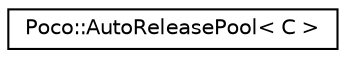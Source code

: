 digraph "Graphical Class Hierarchy"
{
 // LATEX_PDF_SIZE
  edge [fontname="Helvetica",fontsize="10",labelfontname="Helvetica",labelfontsize="10"];
  node [fontname="Helvetica",fontsize="10",shape=record];
  rankdir="LR";
  Node0 [label="Poco::AutoReleasePool\< C \>",height=0.2,width=0.4,color="black", fillcolor="white", style="filled",URL="$classPoco_1_1AutoReleasePool.html",tooltip=" "];
}
